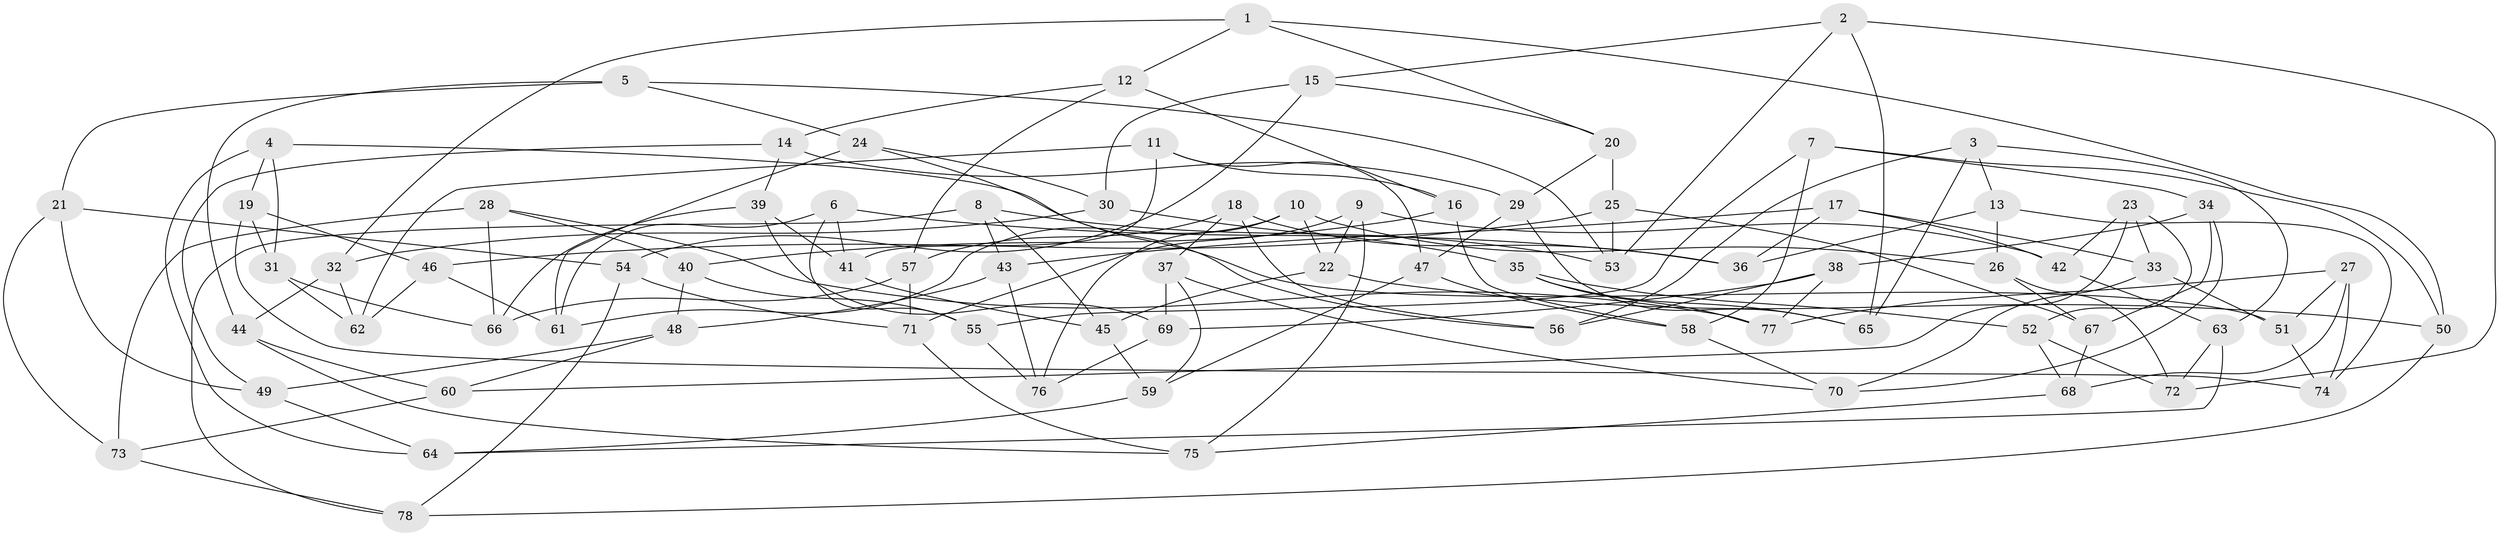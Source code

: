// Generated by graph-tools (version 1.1) at 2025/38/03/09/25 02:38:12]
// undirected, 78 vertices, 156 edges
graph export_dot {
graph [start="1"]
  node [color=gray90,style=filled];
  1;
  2;
  3;
  4;
  5;
  6;
  7;
  8;
  9;
  10;
  11;
  12;
  13;
  14;
  15;
  16;
  17;
  18;
  19;
  20;
  21;
  22;
  23;
  24;
  25;
  26;
  27;
  28;
  29;
  30;
  31;
  32;
  33;
  34;
  35;
  36;
  37;
  38;
  39;
  40;
  41;
  42;
  43;
  44;
  45;
  46;
  47;
  48;
  49;
  50;
  51;
  52;
  53;
  54;
  55;
  56;
  57;
  58;
  59;
  60;
  61;
  62;
  63;
  64;
  65;
  66;
  67;
  68;
  69;
  70;
  71;
  72;
  73;
  74;
  75;
  76;
  77;
  78;
  1 -- 50;
  1 -- 32;
  1 -- 12;
  1 -- 20;
  2 -- 53;
  2 -- 15;
  2 -- 65;
  2 -- 72;
  3 -- 56;
  3 -- 13;
  3 -- 63;
  3 -- 65;
  4 -- 31;
  4 -- 64;
  4 -- 51;
  4 -- 19;
  5 -- 44;
  5 -- 21;
  5 -- 24;
  5 -- 53;
  6 -- 41;
  6 -- 36;
  6 -- 55;
  6 -- 61;
  7 -- 58;
  7 -- 50;
  7 -- 34;
  7 -- 55;
  8 -- 78;
  8 -- 43;
  8 -- 53;
  8 -- 45;
  9 -- 42;
  9 -- 71;
  9 -- 75;
  9 -- 22;
  10 -- 26;
  10 -- 76;
  10 -- 22;
  10 -- 61;
  11 -- 62;
  11 -- 16;
  11 -- 47;
  11 -- 41;
  12 -- 57;
  12 -- 16;
  12 -- 14;
  13 -- 74;
  13 -- 26;
  13 -- 36;
  14 -- 49;
  14 -- 39;
  14 -- 29;
  15 -- 20;
  15 -- 30;
  15 -- 54;
  16 -- 58;
  16 -- 40;
  17 -- 42;
  17 -- 43;
  17 -- 36;
  17 -- 33;
  18 -- 57;
  18 -- 36;
  18 -- 56;
  18 -- 37;
  19 -- 46;
  19 -- 74;
  19 -- 31;
  20 -- 29;
  20 -- 25;
  21 -- 73;
  21 -- 49;
  21 -- 54;
  22 -- 45;
  22 -- 50;
  23 -- 52;
  23 -- 42;
  23 -- 33;
  23 -- 60;
  24 -- 61;
  24 -- 56;
  24 -- 30;
  25 -- 67;
  25 -- 53;
  25 -- 46;
  26 -- 67;
  26 -- 72;
  27 -- 68;
  27 -- 74;
  27 -- 51;
  27 -- 77;
  28 -- 40;
  28 -- 73;
  28 -- 77;
  28 -- 66;
  29 -- 47;
  29 -- 65;
  30 -- 35;
  30 -- 32;
  31 -- 66;
  31 -- 62;
  32 -- 62;
  32 -- 44;
  33 -- 51;
  33 -- 70;
  34 -- 67;
  34 -- 38;
  34 -- 70;
  35 -- 65;
  35 -- 52;
  35 -- 77;
  37 -- 69;
  37 -- 59;
  37 -- 70;
  38 -- 77;
  38 -- 69;
  38 -- 56;
  39 -- 41;
  39 -- 69;
  39 -- 66;
  40 -- 48;
  40 -- 55;
  41 -- 45;
  42 -- 63;
  43 -- 76;
  43 -- 48;
  44 -- 75;
  44 -- 60;
  45 -- 59;
  46 -- 62;
  46 -- 61;
  47 -- 58;
  47 -- 59;
  48 -- 49;
  48 -- 60;
  49 -- 64;
  50 -- 78;
  51 -- 74;
  52 -- 72;
  52 -- 68;
  54 -- 78;
  54 -- 71;
  55 -- 76;
  57 -- 71;
  57 -- 66;
  58 -- 70;
  59 -- 64;
  60 -- 73;
  63 -- 72;
  63 -- 64;
  67 -- 68;
  68 -- 75;
  69 -- 76;
  71 -- 75;
  73 -- 78;
}
